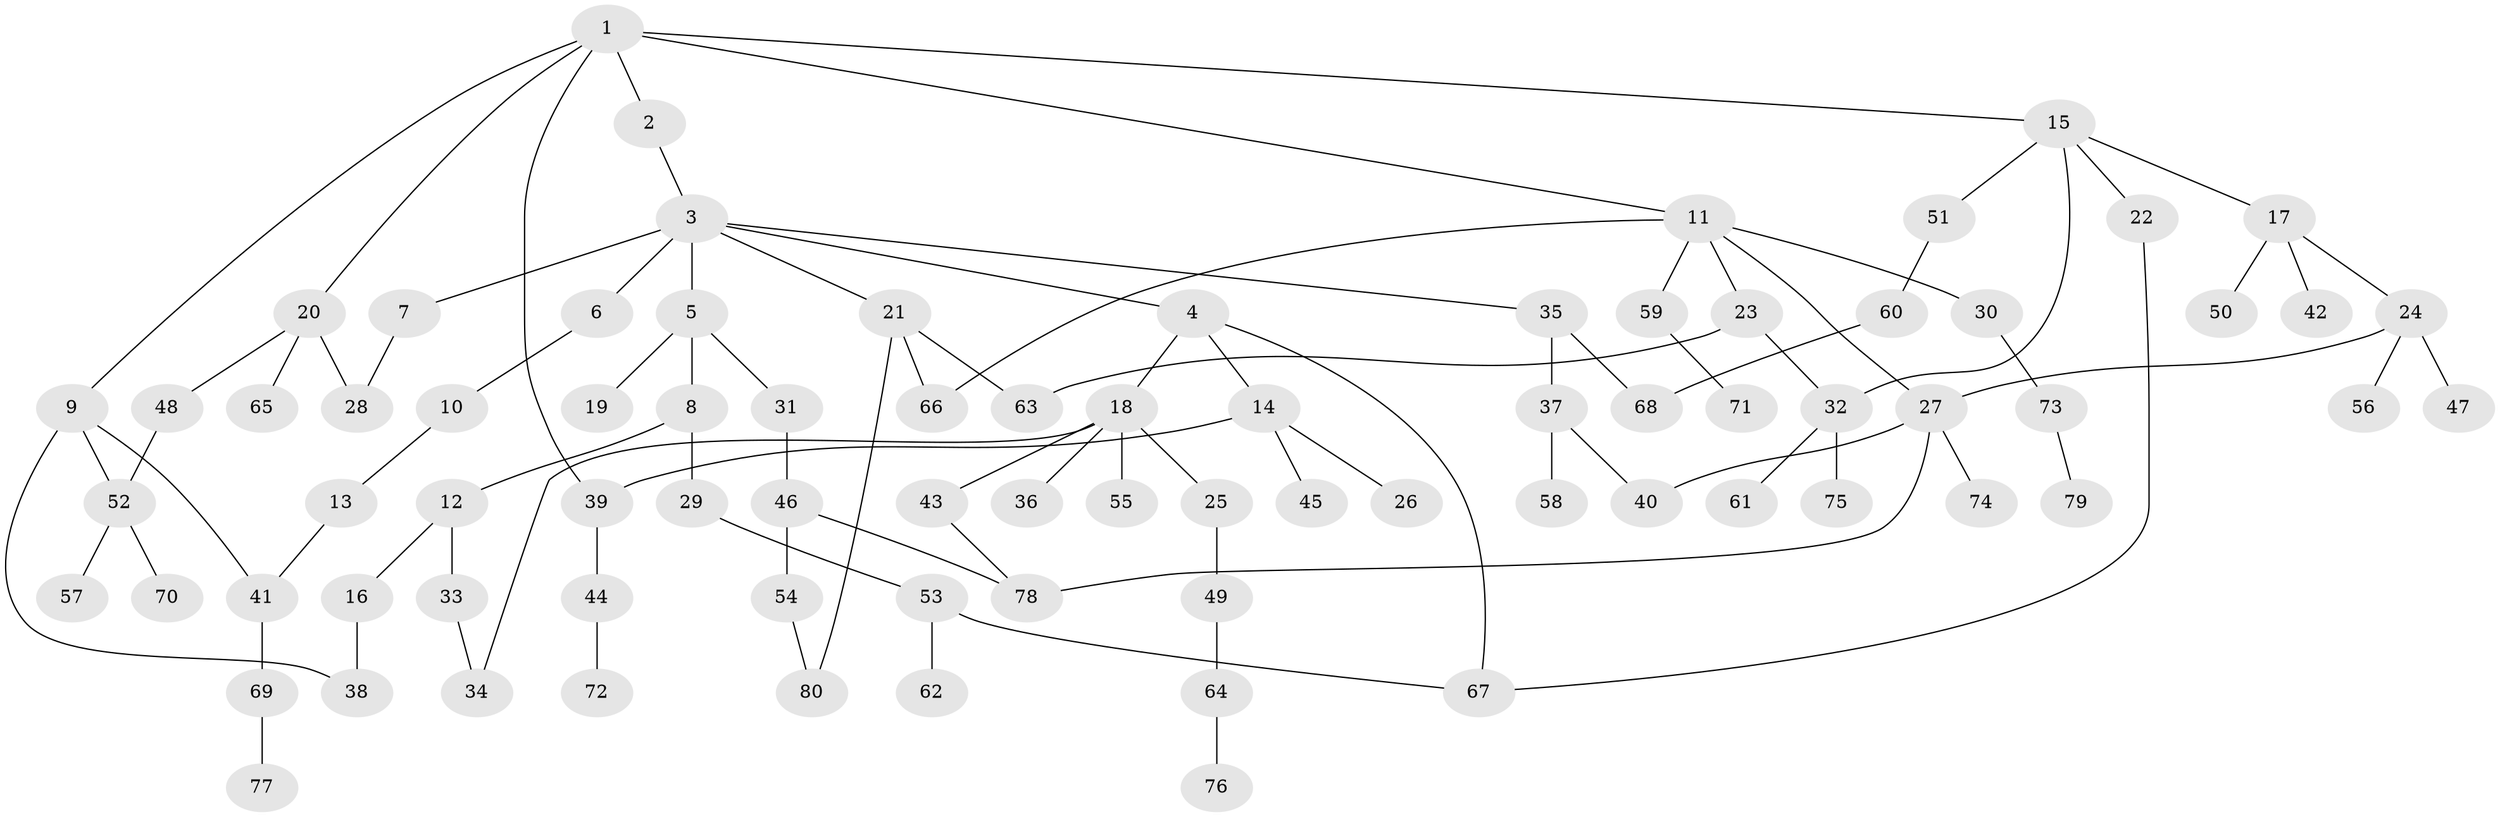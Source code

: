// Generated by graph-tools (version 1.1) at 2025/42/03/09/25 04:42:27]
// undirected, 80 vertices, 96 edges
graph export_dot {
graph [start="1"]
  node [color=gray90,style=filled];
  1;
  2;
  3;
  4;
  5;
  6;
  7;
  8;
  9;
  10;
  11;
  12;
  13;
  14;
  15;
  16;
  17;
  18;
  19;
  20;
  21;
  22;
  23;
  24;
  25;
  26;
  27;
  28;
  29;
  30;
  31;
  32;
  33;
  34;
  35;
  36;
  37;
  38;
  39;
  40;
  41;
  42;
  43;
  44;
  45;
  46;
  47;
  48;
  49;
  50;
  51;
  52;
  53;
  54;
  55;
  56;
  57;
  58;
  59;
  60;
  61;
  62;
  63;
  64;
  65;
  66;
  67;
  68;
  69;
  70;
  71;
  72;
  73;
  74;
  75;
  76;
  77;
  78;
  79;
  80;
  1 -- 2;
  1 -- 9;
  1 -- 11;
  1 -- 15;
  1 -- 20;
  1 -- 39;
  2 -- 3;
  3 -- 4;
  3 -- 5;
  3 -- 6;
  3 -- 7;
  3 -- 21;
  3 -- 35;
  4 -- 14;
  4 -- 18;
  4 -- 67;
  5 -- 8;
  5 -- 19;
  5 -- 31;
  6 -- 10;
  7 -- 28;
  8 -- 12;
  8 -- 29;
  9 -- 38;
  9 -- 41;
  9 -- 52;
  10 -- 13;
  11 -- 23;
  11 -- 27;
  11 -- 30;
  11 -- 59;
  11 -- 66;
  12 -- 16;
  12 -- 33;
  13 -- 41;
  14 -- 26;
  14 -- 39;
  14 -- 45;
  15 -- 17;
  15 -- 22;
  15 -- 32;
  15 -- 51;
  16 -- 38;
  17 -- 24;
  17 -- 42;
  17 -- 50;
  18 -- 25;
  18 -- 36;
  18 -- 43;
  18 -- 55;
  18 -- 34;
  20 -- 28;
  20 -- 48;
  20 -- 65;
  21 -- 66;
  21 -- 63;
  21 -- 80;
  22 -- 67;
  23 -- 63;
  23 -- 32;
  24 -- 47;
  24 -- 56;
  24 -- 27;
  25 -- 49;
  27 -- 40;
  27 -- 74;
  27 -- 78;
  29 -- 53;
  30 -- 73;
  31 -- 46;
  32 -- 61;
  32 -- 75;
  33 -- 34;
  35 -- 37;
  35 -- 68;
  37 -- 58;
  37 -- 40;
  39 -- 44;
  41 -- 69;
  43 -- 78;
  44 -- 72;
  46 -- 54;
  46 -- 78;
  48 -- 52;
  49 -- 64;
  51 -- 60;
  52 -- 57;
  52 -- 70;
  53 -- 62;
  53 -- 67;
  54 -- 80;
  59 -- 71;
  60 -- 68;
  64 -- 76;
  69 -- 77;
  73 -- 79;
}
